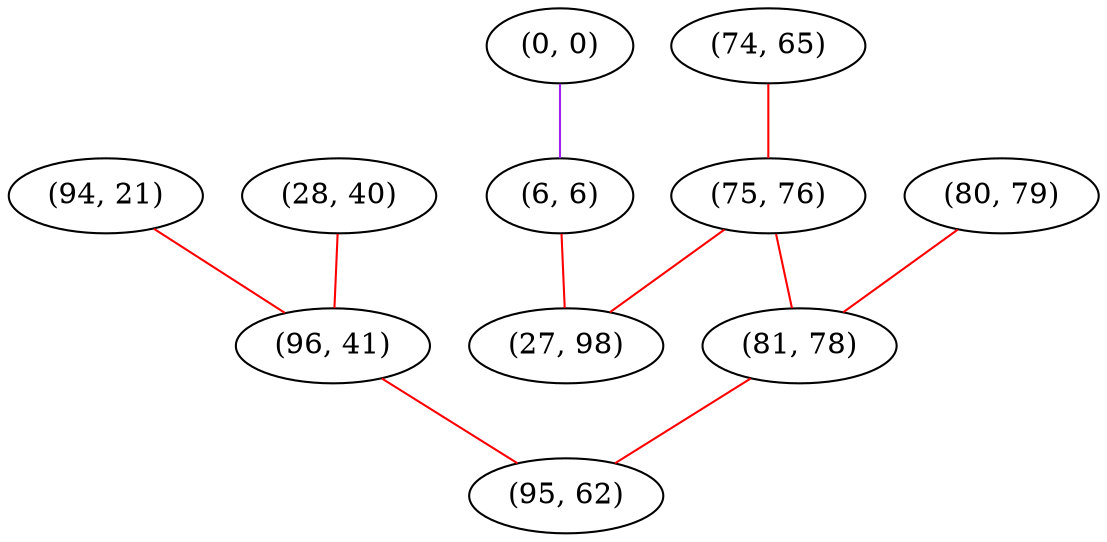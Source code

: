 graph "" {
"(0, 0)";
"(74, 65)";
"(94, 21)";
"(6, 6)";
"(75, 76)";
"(28, 40)";
"(80, 79)";
"(96, 41)";
"(27, 98)";
"(81, 78)";
"(95, 62)";
"(0, 0)" -- "(6, 6)"  [color=purple, key=0, weight=4];
"(74, 65)" -- "(75, 76)"  [color=red, key=0, weight=1];
"(94, 21)" -- "(96, 41)"  [color=red, key=0, weight=1];
"(6, 6)" -- "(27, 98)"  [color=red, key=0, weight=1];
"(75, 76)" -- "(27, 98)"  [color=red, key=0, weight=1];
"(75, 76)" -- "(81, 78)"  [color=red, key=0, weight=1];
"(28, 40)" -- "(96, 41)"  [color=red, key=0, weight=1];
"(80, 79)" -- "(81, 78)"  [color=red, key=0, weight=1];
"(96, 41)" -- "(95, 62)"  [color=red, key=0, weight=1];
"(81, 78)" -- "(95, 62)"  [color=red, key=0, weight=1];
}
